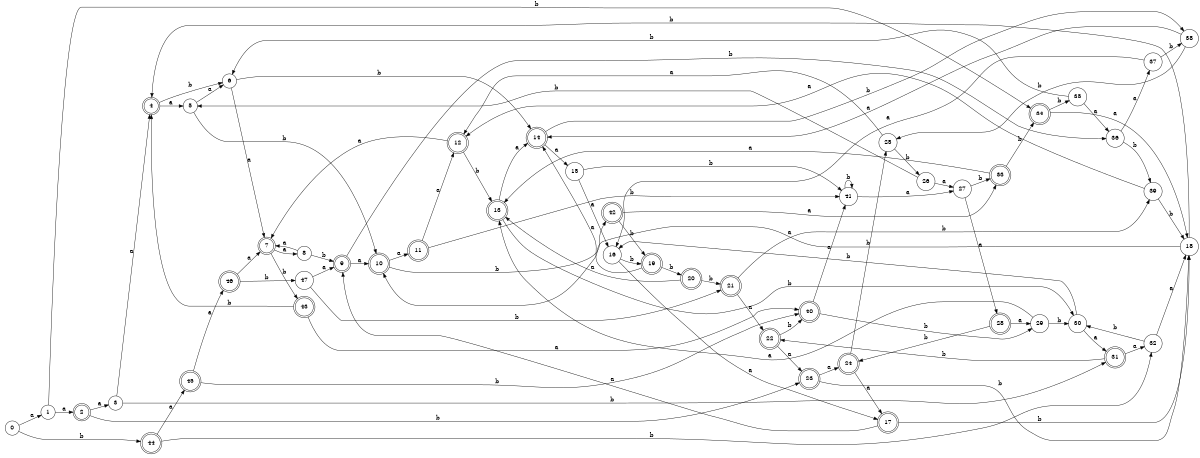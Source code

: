 digraph n39_4 {
__start0 [label="" shape="none"];

rankdir=LR;
size="8,5";

s0 [style="filled", color="black", fillcolor="white" shape="circle", label="0"];
s1 [style="filled", color="black", fillcolor="white" shape="circle", label="1"];
s2 [style="rounded,filled", color="black", fillcolor="white" shape="doublecircle", label="2"];
s3 [style="filled", color="black", fillcolor="white" shape="circle", label="3"];
s4 [style="rounded,filled", color="black", fillcolor="white" shape="doublecircle", label="4"];
s5 [style="filled", color="black", fillcolor="white" shape="circle", label="5"];
s6 [style="filled", color="black", fillcolor="white" shape="circle", label="6"];
s7 [style="rounded,filled", color="black", fillcolor="white" shape="doublecircle", label="7"];
s8 [style="filled", color="black", fillcolor="white" shape="circle", label="8"];
s9 [style="rounded,filled", color="black", fillcolor="white" shape="doublecircle", label="9"];
s10 [style="rounded,filled", color="black", fillcolor="white" shape="doublecircle", label="10"];
s11 [style="rounded,filled", color="black", fillcolor="white" shape="doublecircle", label="11"];
s12 [style="rounded,filled", color="black", fillcolor="white" shape="doublecircle", label="12"];
s13 [style="rounded,filled", color="black", fillcolor="white" shape="doublecircle", label="13"];
s14 [style="rounded,filled", color="black", fillcolor="white" shape="doublecircle", label="14"];
s15 [style="filled", color="black", fillcolor="white" shape="circle", label="15"];
s16 [style="filled", color="black", fillcolor="white" shape="circle", label="16"];
s17 [style="rounded,filled", color="black", fillcolor="white" shape="doublecircle", label="17"];
s18 [style="filled", color="black", fillcolor="white" shape="circle", label="18"];
s19 [style="rounded,filled", color="black", fillcolor="white" shape="doublecircle", label="19"];
s20 [style="rounded,filled", color="black", fillcolor="white" shape="doublecircle", label="20"];
s21 [style="rounded,filled", color="black", fillcolor="white" shape="doublecircle", label="21"];
s22 [style="rounded,filled", color="black", fillcolor="white" shape="doublecircle", label="22"];
s23 [style="rounded,filled", color="black", fillcolor="white" shape="doublecircle", label="23"];
s24 [style="rounded,filled", color="black", fillcolor="white" shape="doublecircle", label="24"];
s25 [style="filled", color="black", fillcolor="white" shape="circle", label="25"];
s26 [style="filled", color="black", fillcolor="white" shape="circle", label="26"];
s27 [style="filled", color="black", fillcolor="white" shape="circle", label="27"];
s28 [style="rounded,filled", color="black", fillcolor="white" shape="doublecircle", label="28"];
s29 [style="filled", color="black", fillcolor="white" shape="circle", label="29"];
s30 [style="filled", color="black", fillcolor="white" shape="circle", label="30"];
s31 [style="rounded,filled", color="black", fillcolor="white" shape="doublecircle", label="31"];
s32 [style="filled", color="black", fillcolor="white" shape="circle", label="32"];
s33 [style="rounded,filled", color="black", fillcolor="white" shape="doublecircle", label="33"];
s34 [style="rounded,filled", color="black", fillcolor="white" shape="doublecircle", label="34"];
s35 [style="filled", color="black", fillcolor="white" shape="circle", label="35"];
s36 [style="filled", color="black", fillcolor="white" shape="circle", label="36"];
s37 [style="filled", color="black", fillcolor="white" shape="circle", label="37"];
s38 [style="filled", color="black", fillcolor="white" shape="circle", label="38"];
s39 [style="filled", color="black", fillcolor="white" shape="circle", label="39"];
s40 [style="rounded,filled", color="black", fillcolor="white" shape="doublecircle", label="40"];
s41 [style="filled", color="black", fillcolor="white" shape="circle", label="41"];
s42 [style="rounded,filled", color="black", fillcolor="white" shape="doublecircle", label="42"];
s43 [style="rounded,filled", color="black", fillcolor="white" shape="doublecircle", label="43"];
s44 [style="rounded,filled", color="black", fillcolor="white" shape="doublecircle", label="44"];
s45 [style="rounded,filled", color="black", fillcolor="white" shape="doublecircle", label="45"];
s46 [style="rounded,filled", color="black", fillcolor="white" shape="doublecircle", label="46"];
s47 [style="filled", color="black", fillcolor="white" shape="circle", label="47"];
s0 -> s1 [label="a"];
s0 -> s44 [label="b"];
s1 -> s2 [label="a"];
s1 -> s34 [label="b"];
s2 -> s3 [label="a"];
s2 -> s23 [label="b"];
s3 -> s4 [label="a"];
s3 -> s31 [label="b"];
s4 -> s5 [label="a"];
s4 -> s6 [label="b"];
s5 -> s6 [label="a"];
s5 -> s10 [label="b"];
s6 -> s7 [label="a"];
s6 -> s14 [label="b"];
s7 -> s8 [label="a"];
s7 -> s43 [label="b"];
s8 -> s7 [label="a"];
s8 -> s9 [label="b"];
s9 -> s10 [label="a"];
s9 -> s36 [label="b"];
s10 -> s11 [label="a"];
s10 -> s42 [label="b"];
s11 -> s12 [label="a"];
s11 -> s41 [label="b"];
s12 -> s7 [label="a"];
s12 -> s13 [label="b"];
s13 -> s14 [label="a"];
s13 -> s30 [label="b"];
s14 -> s15 [label="a"];
s14 -> s38 [label="b"];
s15 -> s16 [label="a"];
s15 -> s41 [label="b"];
s16 -> s17 [label="a"];
s16 -> s19 [label="b"];
s17 -> s9 [label="a"];
s17 -> s18 [label="b"];
s18 -> s10 [label="a"];
s18 -> s4 [label="b"];
s19 -> s14 [label="a"];
s19 -> s20 [label="b"];
s20 -> s13 [label="a"];
s20 -> s21 [label="b"];
s21 -> s22 [label="a"];
s21 -> s39 [label="b"];
s22 -> s23 [label="a"];
s22 -> s40 [label="b"];
s23 -> s24 [label="a"];
s23 -> s18 [label="b"];
s24 -> s17 [label="a"];
s24 -> s25 [label="b"];
s25 -> s12 [label="a"];
s25 -> s26 [label="b"];
s26 -> s27 [label="a"];
s26 -> s5 [label="b"];
s27 -> s28 [label="a"];
s27 -> s33 [label="b"];
s28 -> s29 [label="a"];
s28 -> s24 [label="b"];
s29 -> s13 [label="a"];
s29 -> s30 [label="b"];
s30 -> s31 [label="a"];
s30 -> s16 [label="b"];
s31 -> s32 [label="a"];
s31 -> s22 [label="b"];
s32 -> s18 [label="a"];
s32 -> s30 [label="b"];
s33 -> s13 [label="a"];
s33 -> s34 [label="b"];
s34 -> s18 [label="a"];
s34 -> s35 [label="b"];
s35 -> s36 [label="a"];
s35 -> s6 [label="b"];
s36 -> s37 [label="a"];
s36 -> s39 [label="b"];
s37 -> s16 [label="a"];
s37 -> s38 [label="b"];
s38 -> s14 [label="a"];
s38 -> s25 [label="b"];
s39 -> s12 [label="a"];
s39 -> s18 [label="b"];
s40 -> s41 [label="a"];
s40 -> s29 [label="b"];
s41 -> s27 [label="a"];
s41 -> s41 [label="b"];
s42 -> s33 [label="a"];
s42 -> s19 [label="b"];
s43 -> s40 [label="a"];
s43 -> s4 [label="b"];
s44 -> s45 [label="a"];
s44 -> s32 [label="b"];
s45 -> s46 [label="a"];
s45 -> s40 [label="b"];
s46 -> s7 [label="a"];
s46 -> s47 [label="b"];
s47 -> s9 [label="a"];
s47 -> s21 [label="b"];

}